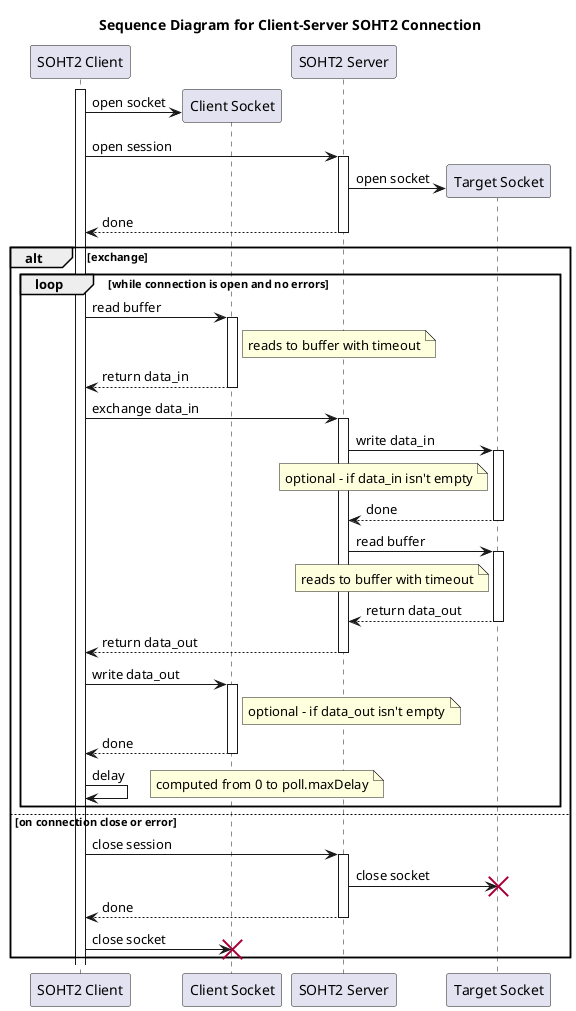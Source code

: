 @startuml
'https://plantuml.com/sequence-diagram
title Sequence Diagram for Client-Server SOHT2 Connection

'autonumber
activate "SOHT2 Client"

"SOHT2 Client" -> "Client Socket" **: open socket

"SOHT2 Client" -> "SOHT2 Server" ++: open session
"SOHT2 Server" -> "Target Socket" **: open socket
"SOHT2 Server" --> "SOHT2 Client" --: done

alt exchange

  loop while connection is open and no errors

    "SOHT2 Client" -> "Client Socket" ++: read buffer
    note right of "Client Socket": reads to buffer with timeout
    "SOHT2 Client" <-- "Client Socket" --: return data_in

    "SOHT2 Client" -> "SOHT2 Server" ++: exchange data_in

    "SOHT2 Server" -> "Target Socket" ++: write data_in
    note left of "Target Socket": optional - if data_in isn't empty
    "SOHT2 Server" <-- "Target Socket" --: done

    "SOHT2 Server" -> "Target Socket" ++: read buffer
    note left of "Target Socket": reads to buffer with timeout
    "SOHT2 Server" <-- "Target Socket" --: return data_out

    "SOHT2 Client" <-- "SOHT2 Server" --: return data_out

    "SOHT2 Client" -> "Client Socket" ++: write data_out
    note right of "Client Socket": optional - if data_out isn't empty
    "SOHT2 Client" <-- "Client Socket" --: done

    "SOHT2 Client" -> "SOHT2 Client": delay
    note right: computed from 0 to poll.maxDelay

  end loop

else on connection close or error

  "SOHT2 Client" -> "SOHT2 Server" ++: close session
  "SOHT2 Server" -> "Target Socket" !!: close socket
  "SOHT2 Client" <-- "SOHT2 Server" --: done

  "SOHT2 Client" -> "Client Socket" !!: close socket

end alt

@enduml